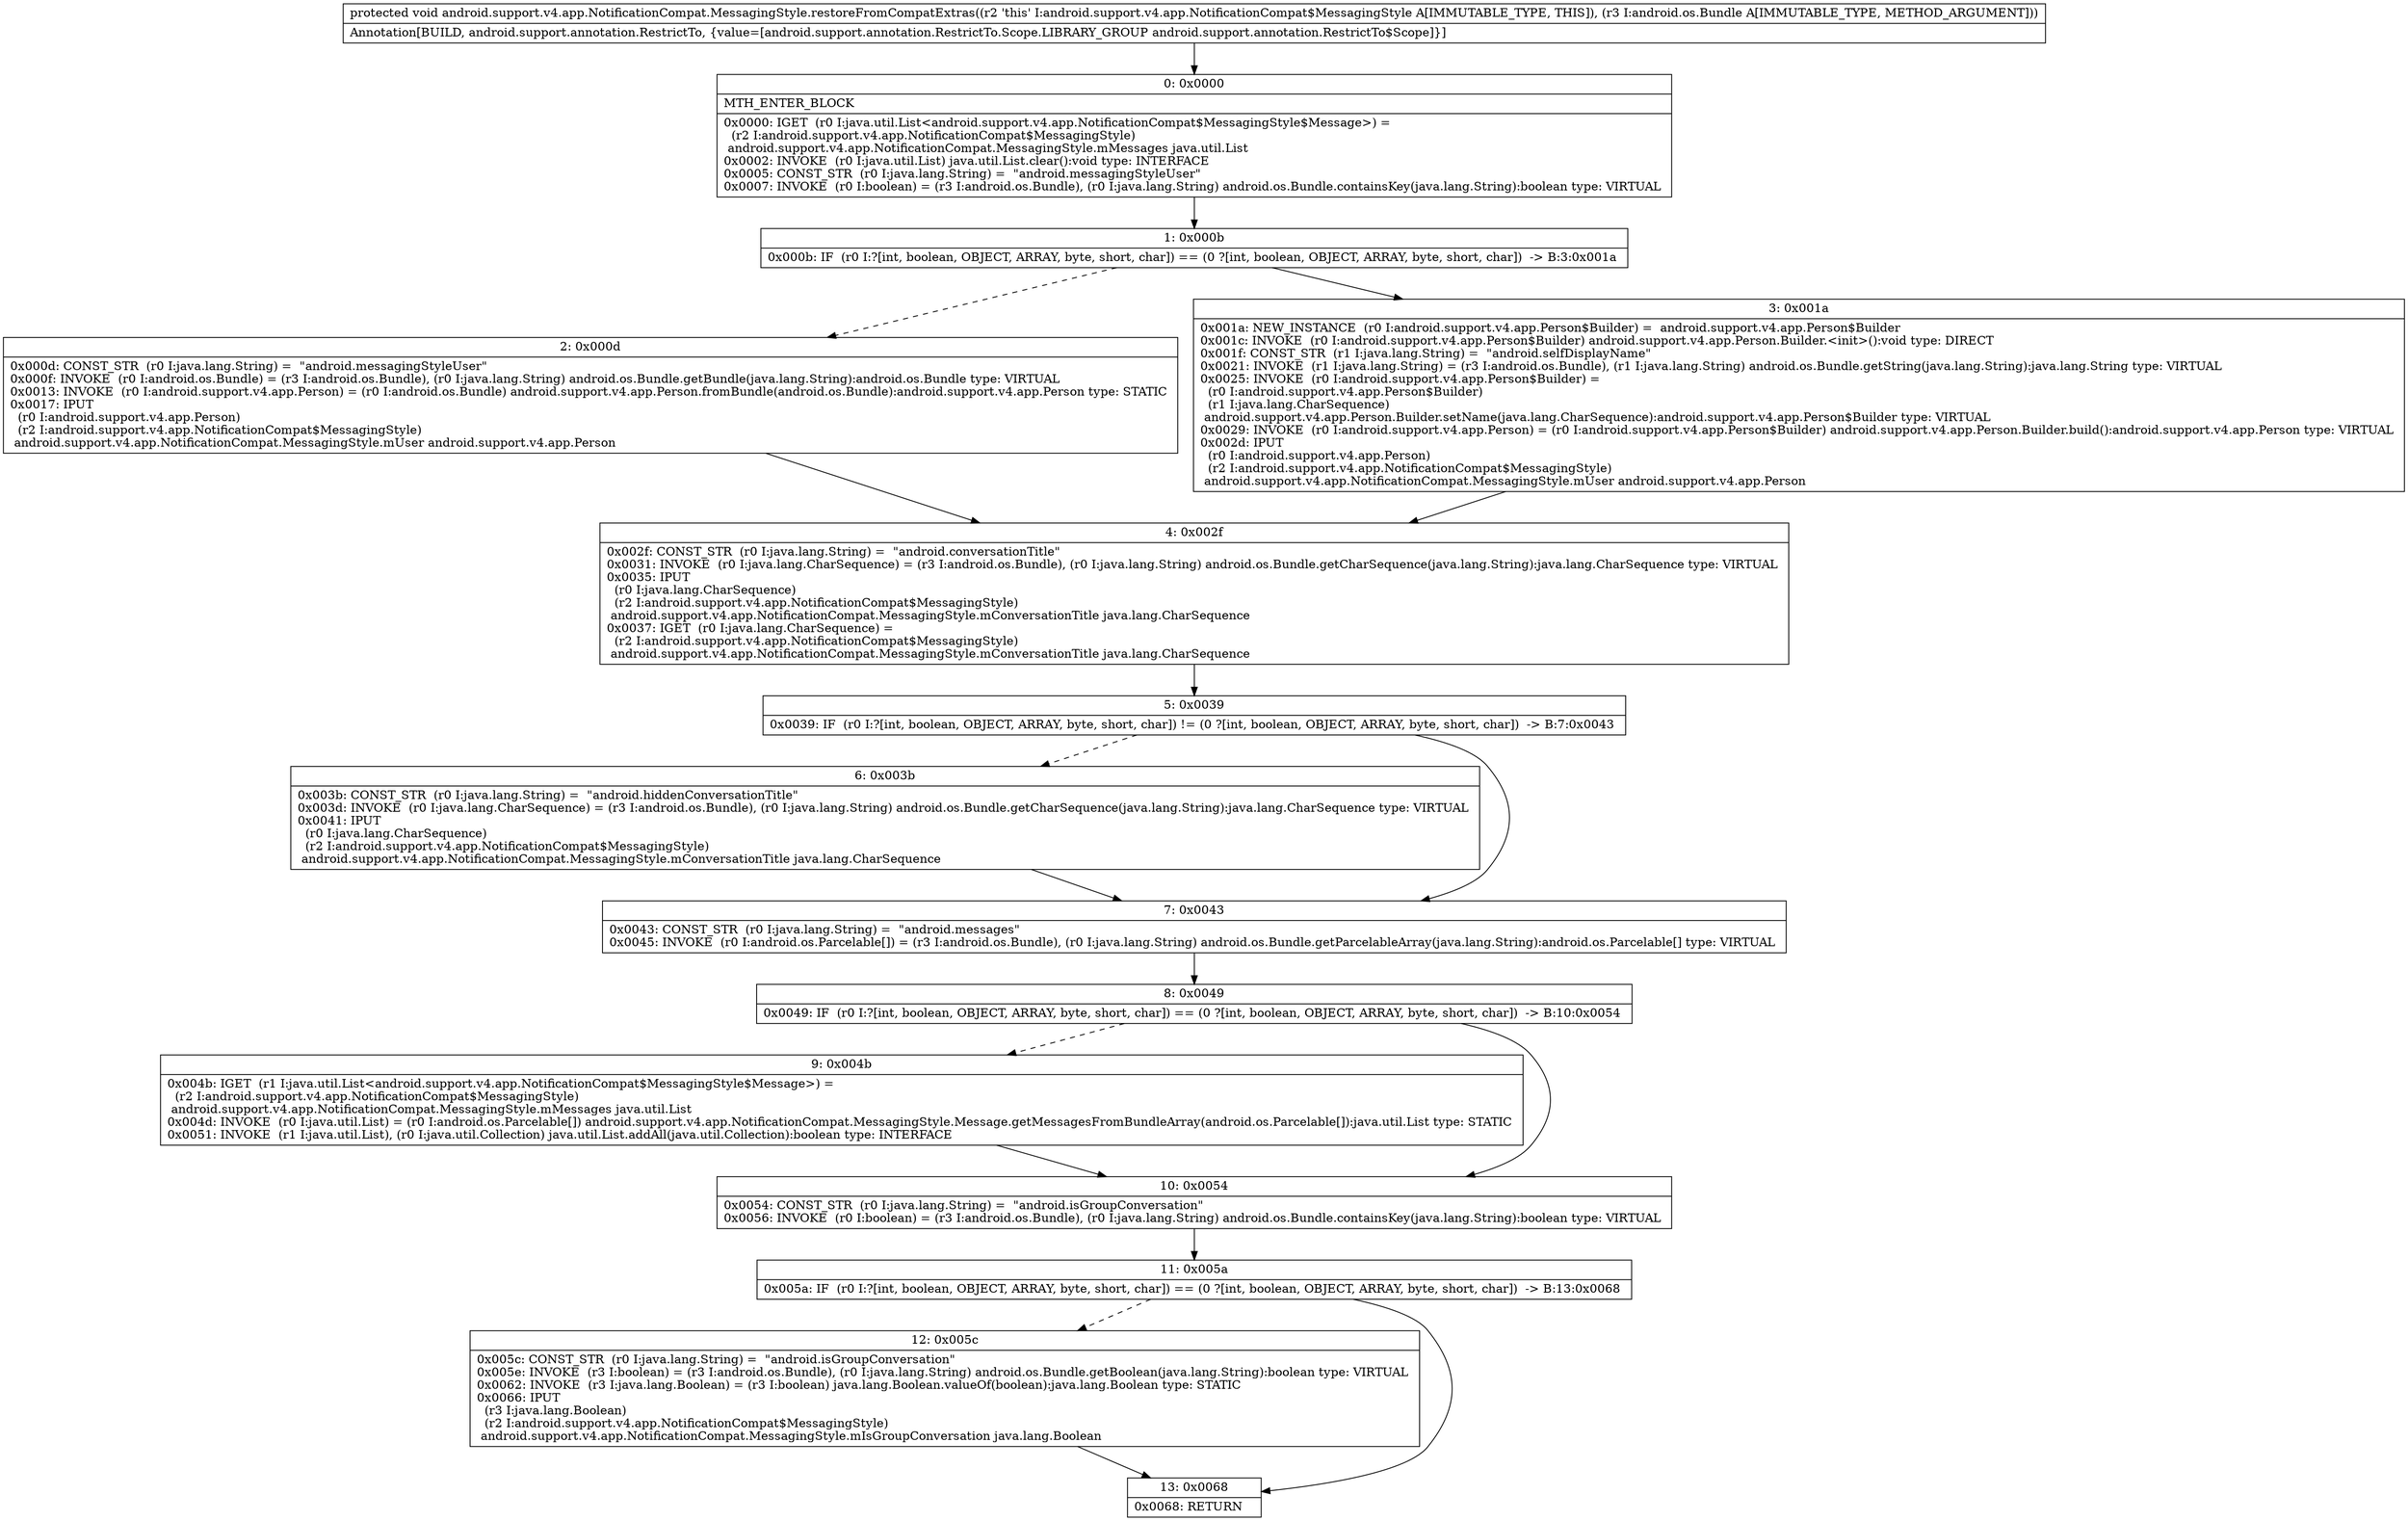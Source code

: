 digraph "CFG forandroid.support.v4.app.NotificationCompat.MessagingStyle.restoreFromCompatExtras(Landroid\/os\/Bundle;)V" {
Node_0 [shape=record,label="{0\:\ 0x0000|MTH_ENTER_BLOCK\l|0x0000: IGET  (r0 I:java.util.List\<android.support.v4.app.NotificationCompat$MessagingStyle$Message\>) = \l  (r2 I:android.support.v4.app.NotificationCompat$MessagingStyle)\l android.support.v4.app.NotificationCompat.MessagingStyle.mMessages java.util.List \l0x0002: INVOKE  (r0 I:java.util.List) java.util.List.clear():void type: INTERFACE \l0x0005: CONST_STR  (r0 I:java.lang.String) =  \"android.messagingStyleUser\" \l0x0007: INVOKE  (r0 I:boolean) = (r3 I:android.os.Bundle), (r0 I:java.lang.String) android.os.Bundle.containsKey(java.lang.String):boolean type: VIRTUAL \l}"];
Node_1 [shape=record,label="{1\:\ 0x000b|0x000b: IF  (r0 I:?[int, boolean, OBJECT, ARRAY, byte, short, char]) == (0 ?[int, boolean, OBJECT, ARRAY, byte, short, char])  \-\> B:3:0x001a \l}"];
Node_2 [shape=record,label="{2\:\ 0x000d|0x000d: CONST_STR  (r0 I:java.lang.String) =  \"android.messagingStyleUser\" \l0x000f: INVOKE  (r0 I:android.os.Bundle) = (r3 I:android.os.Bundle), (r0 I:java.lang.String) android.os.Bundle.getBundle(java.lang.String):android.os.Bundle type: VIRTUAL \l0x0013: INVOKE  (r0 I:android.support.v4.app.Person) = (r0 I:android.os.Bundle) android.support.v4.app.Person.fromBundle(android.os.Bundle):android.support.v4.app.Person type: STATIC \l0x0017: IPUT  \l  (r0 I:android.support.v4.app.Person)\l  (r2 I:android.support.v4.app.NotificationCompat$MessagingStyle)\l android.support.v4.app.NotificationCompat.MessagingStyle.mUser android.support.v4.app.Person \l}"];
Node_3 [shape=record,label="{3\:\ 0x001a|0x001a: NEW_INSTANCE  (r0 I:android.support.v4.app.Person$Builder) =  android.support.v4.app.Person$Builder \l0x001c: INVOKE  (r0 I:android.support.v4.app.Person$Builder) android.support.v4.app.Person.Builder.\<init\>():void type: DIRECT \l0x001f: CONST_STR  (r1 I:java.lang.String) =  \"android.selfDisplayName\" \l0x0021: INVOKE  (r1 I:java.lang.String) = (r3 I:android.os.Bundle), (r1 I:java.lang.String) android.os.Bundle.getString(java.lang.String):java.lang.String type: VIRTUAL \l0x0025: INVOKE  (r0 I:android.support.v4.app.Person$Builder) = \l  (r0 I:android.support.v4.app.Person$Builder)\l  (r1 I:java.lang.CharSequence)\l android.support.v4.app.Person.Builder.setName(java.lang.CharSequence):android.support.v4.app.Person$Builder type: VIRTUAL \l0x0029: INVOKE  (r0 I:android.support.v4.app.Person) = (r0 I:android.support.v4.app.Person$Builder) android.support.v4.app.Person.Builder.build():android.support.v4.app.Person type: VIRTUAL \l0x002d: IPUT  \l  (r0 I:android.support.v4.app.Person)\l  (r2 I:android.support.v4.app.NotificationCompat$MessagingStyle)\l android.support.v4.app.NotificationCompat.MessagingStyle.mUser android.support.v4.app.Person \l}"];
Node_4 [shape=record,label="{4\:\ 0x002f|0x002f: CONST_STR  (r0 I:java.lang.String) =  \"android.conversationTitle\" \l0x0031: INVOKE  (r0 I:java.lang.CharSequence) = (r3 I:android.os.Bundle), (r0 I:java.lang.String) android.os.Bundle.getCharSequence(java.lang.String):java.lang.CharSequence type: VIRTUAL \l0x0035: IPUT  \l  (r0 I:java.lang.CharSequence)\l  (r2 I:android.support.v4.app.NotificationCompat$MessagingStyle)\l android.support.v4.app.NotificationCompat.MessagingStyle.mConversationTitle java.lang.CharSequence \l0x0037: IGET  (r0 I:java.lang.CharSequence) = \l  (r2 I:android.support.v4.app.NotificationCompat$MessagingStyle)\l android.support.v4.app.NotificationCompat.MessagingStyle.mConversationTitle java.lang.CharSequence \l}"];
Node_5 [shape=record,label="{5\:\ 0x0039|0x0039: IF  (r0 I:?[int, boolean, OBJECT, ARRAY, byte, short, char]) != (0 ?[int, boolean, OBJECT, ARRAY, byte, short, char])  \-\> B:7:0x0043 \l}"];
Node_6 [shape=record,label="{6\:\ 0x003b|0x003b: CONST_STR  (r0 I:java.lang.String) =  \"android.hiddenConversationTitle\" \l0x003d: INVOKE  (r0 I:java.lang.CharSequence) = (r3 I:android.os.Bundle), (r0 I:java.lang.String) android.os.Bundle.getCharSequence(java.lang.String):java.lang.CharSequence type: VIRTUAL \l0x0041: IPUT  \l  (r0 I:java.lang.CharSequence)\l  (r2 I:android.support.v4.app.NotificationCompat$MessagingStyle)\l android.support.v4.app.NotificationCompat.MessagingStyle.mConversationTitle java.lang.CharSequence \l}"];
Node_7 [shape=record,label="{7\:\ 0x0043|0x0043: CONST_STR  (r0 I:java.lang.String) =  \"android.messages\" \l0x0045: INVOKE  (r0 I:android.os.Parcelable[]) = (r3 I:android.os.Bundle), (r0 I:java.lang.String) android.os.Bundle.getParcelableArray(java.lang.String):android.os.Parcelable[] type: VIRTUAL \l}"];
Node_8 [shape=record,label="{8\:\ 0x0049|0x0049: IF  (r0 I:?[int, boolean, OBJECT, ARRAY, byte, short, char]) == (0 ?[int, boolean, OBJECT, ARRAY, byte, short, char])  \-\> B:10:0x0054 \l}"];
Node_9 [shape=record,label="{9\:\ 0x004b|0x004b: IGET  (r1 I:java.util.List\<android.support.v4.app.NotificationCompat$MessagingStyle$Message\>) = \l  (r2 I:android.support.v4.app.NotificationCompat$MessagingStyle)\l android.support.v4.app.NotificationCompat.MessagingStyle.mMessages java.util.List \l0x004d: INVOKE  (r0 I:java.util.List) = (r0 I:android.os.Parcelable[]) android.support.v4.app.NotificationCompat.MessagingStyle.Message.getMessagesFromBundleArray(android.os.Parcelable[]):java.util.List type: STATIC \l0x0051: INVOKE  (r1 I:java.util.List), (r0 I:java.util.Collection) java.util.List.addAll(java.util.Collection):boolean type: INTERFACE \l}"];
Node_10 [shape=record,label="{10\:\ 0x0054|0x0054: CONST_STR  (r0 I:java.lang.String) =  \"android.isGroupConversation\" \l0x0056: INVOKE  (r0 I:boolean) = (r3 I:android.os.Bundle), (r0 I:java.lang.String) android.os.Bundle.containsKey(java.lang.String):boolean type: VIRTUAL \l}"];
Node_11 [shape=record,label="{11\:\ 0x005a|0x005a: IF  (r0 I:?[int, boolean, OBJECT, ARRAY, byte, short, char]) == (0 ?[int, boolean, OBJECT, ARRAY, byte, short, char])  \-\> B:13:0x0068 \l}"];
Node_12 [shape=record,label="{12\:\ 0x005c|0x005c: CONST_STR  (r0 I:java.lang.String) =  \"android.isGroupConversation\" \l0x005e: INVOKE  (r3 I:boolean) = (r3 I:android.os.Bundle), (r0 I:java.lang.String) android.os.Bundle.getBoolean(java.lang.String):boolean type: VIRTUAL \l0x0062: INVOKE  (r3 I:java.lang.Boolean) = (r3 I:boolean) java.lang.Boolean.valueOf(boolean):java.lang.Boolean type: STATIC \l0x0066: IPUT  \l  (r3 I:java.lang.Boolean)\l  (r2 I:android.support.v4.app.NotificationCompat$MessagingStyle)\l android.support.v4.app.NotificationCompat.MessagingStyle.mIsGroupConversation java.lang.Boolean \l}"];
Node_13 [shape=record,label="{13\:\ 0x0068|0x0068: RETURN   \l}"];
MethodNode[shape=record,label="{protected void android.support.v4.app.NotificationCompat.MessagingStyle.restoreFromCompatExtras((r2 'this' I:android.support.v4.app.NotificationCompat$MessagingStyle A[IMMUTABLE_TYPE, THIS]), (r3 I:android.os.Bundle A[IMMUTABLE_TYPE, METHOD_ARGUMENT]))  | Annotation[BUILD, android.support.annotation.RestrictTo, \{value=[android.support.annotation.RestrictTo.Scope.LIBRARY_GROUP android.support.annotation.RestrictTo$Scope]\}]\l}"];
MethodNode -> Node_0;
Node_0 -> Node_1;
Node_1 -> Node_2[style=dashed];
Node_1 -> Node_3;
Node_2 -> Node_4;
Node_3 -> Node_4;
Node_4 -> Node_5;
Node_5 -> Node_6[style=dashed];
Node_5 -> Node_7;
Node_6 -> Node_7;
Node_7 -> Node_8;
Node_8 -> Node_9[style=dashed];
Node_8 -> Node_10;
Node_9 -> Node_10;
Node_10 -> Node_11;
Node_11 -> Node_12[style=dashed];
Node_11 -> Node_13;
Node_12 -> Node_13;
}

